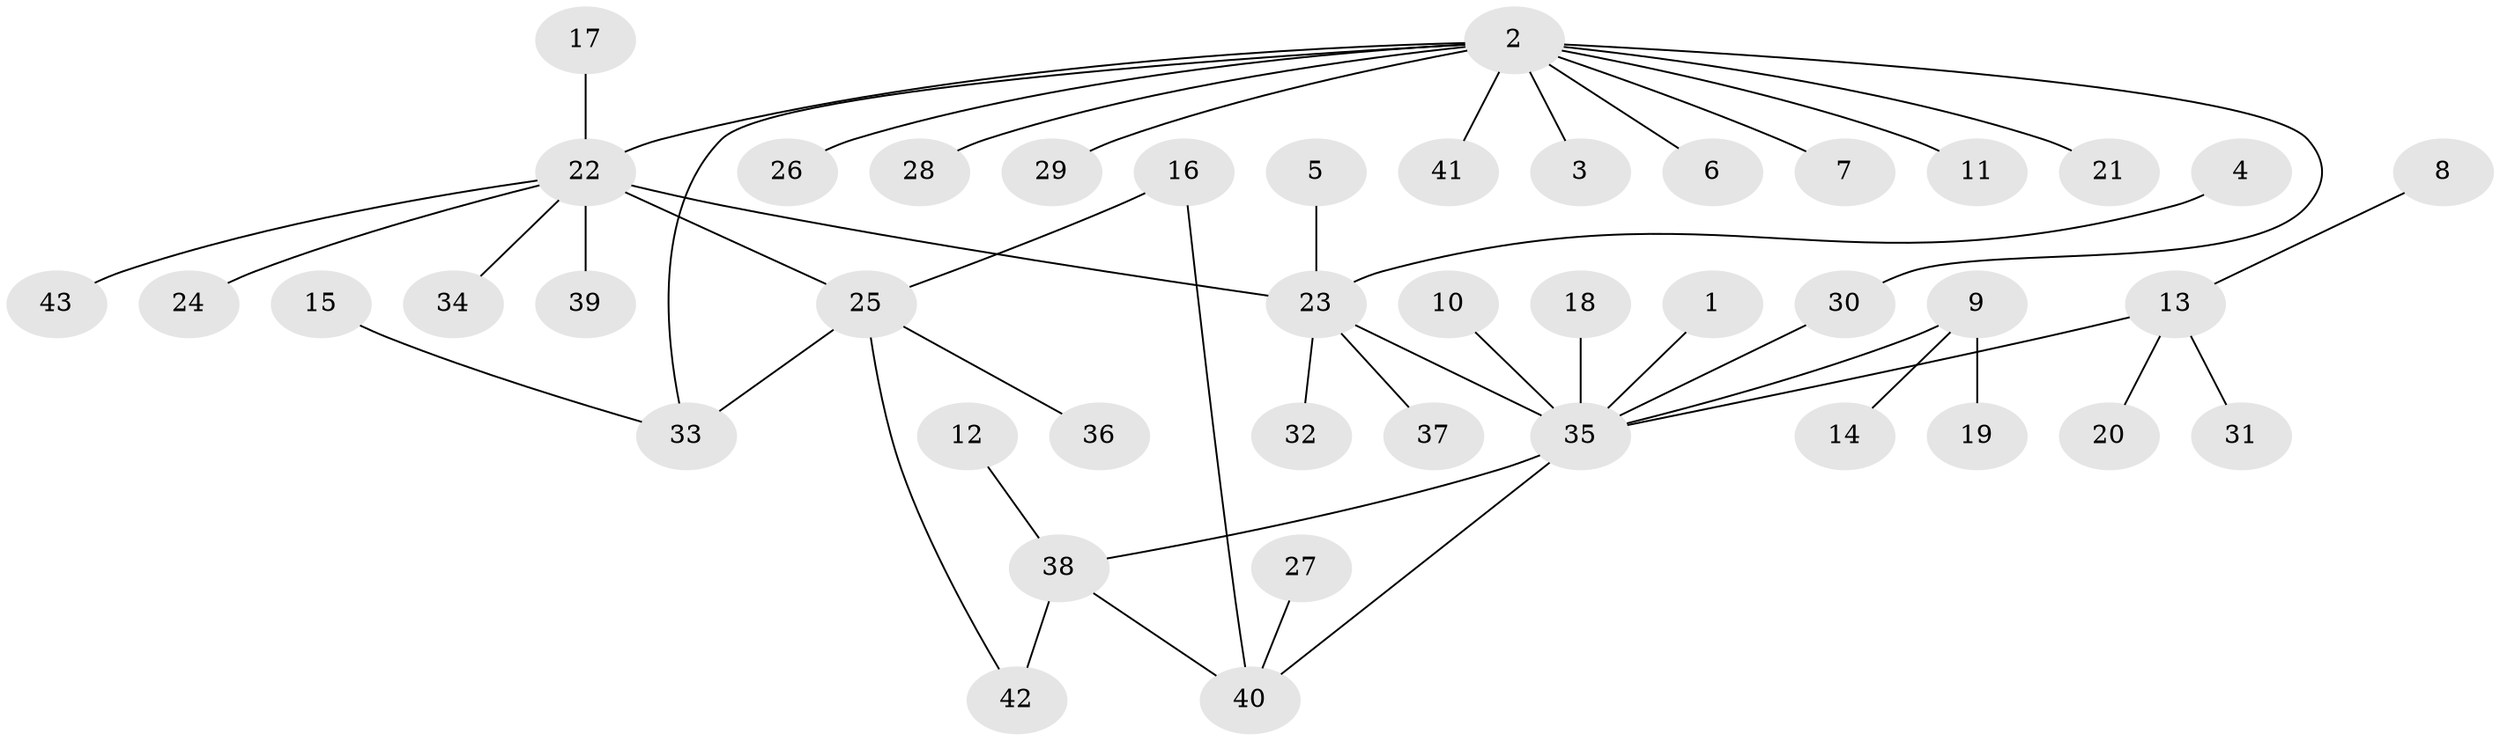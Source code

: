 // original degree distribution, {3: 0.10714285714285714, 10: 0.011904761904761904, 12: 0.011904761904761904, 5: 0.03571428571428571, 8: 0.011904761904761904, 1: 0.5952380952380952, 2: 0.16666666666666666, 6: 0.011904761904761904, 4: 0.023809523809523808, 7: 0.023809523809523808}
// Generated by graph-tools (version 1.1) at 2025/49/03/09/25 03:49:57]
// undirected, 43 vertices, 47 edges
graph export_dot {
graph [start="1"]
  node [color=gray90,style=filled];
  1;
  2;
  3;
  4;
  5;
  6;
  7;
  8;
  9;
  10;
  11;
  12;
  13;
  14;
  15;
  16;
  17;
  18;
  19;
  20;
  21;
  22;
  23;
  24;
  25;
  26;
  27;
  28;
  29;
  30;
  31;
  32;
  33;
  34;
  35;
  36;
  37;
  38;
  39;
  40;
  41;
  42;
  43;
  1 -- 35 [weight=1.0];
  2 -- 3 [weight=1.0];
  2 -- 6 [weight=1.0];
  2 -- 7 [weight=1.0];
  2 -- 11 [weight=1.0];
  2 -- 21 [weight=1.0];
  2 -- 22 [weight=1.0];
  2 -- 26 [weight=1.0];
  2 -- 28 [weight=1.0];
  2 -- 29 [weight=1.0];
  2 -- 30 [weight=1.0];
  2 -- 33 [weight=1.0];
  2 -- 41 [weight=1.0];
  4 -- 23 [weight=1.0];
  5 -- 23 [weight=1.0];
  8 -- 13 [weight=1.0];
  9 -- 14 [weight=1.0];
  9 -- 19 [weight=1.0];
  9 -- 35 [weight=1.0];
  10 -- 35 [weight=1.0];
  12 -- 38 [weight=1.0];
  13 -- 20 [weight=1.0];
  13 -- 31 [weight=1.0];
  13 -- 35 [weight=1.0];
  15 -- 33 [weight=1.0];
  16 -- 25 [weight=1.0];
  16 -- 40 [weight=1.0];
  17 -- 22 [weight=1.0];
  18 -- 35 [weight=1.0];
  22 -- 23 [weight=1.0];
  22 -- 24 [weight=1.0];
  22 -- 25 [weight=1.0];
  22 -- 34 [weight=1.0];
  22 -- 39 [weight=1.0];
  22 -- 43 [weight=1.0];
  23 -- 32 [weight=1.0];
  23 -- 35 [weight=1.0];
  23 -- 37 [weight=1.0];
  25 -- 33 [weight=1.0];
  25 -- 36 [weight=1.0];
  25 -- 42 [weight=1.0];
  27 -- 40 [weight=1.0];
  30 -- 35 [weight=1.0];
  35 -- 38 [weight=1.0];
  35 -- 40 [weight=1.0];
  38 -- 40 [weight=1.0];
  38 -- 42 [weight=1.0];
}
